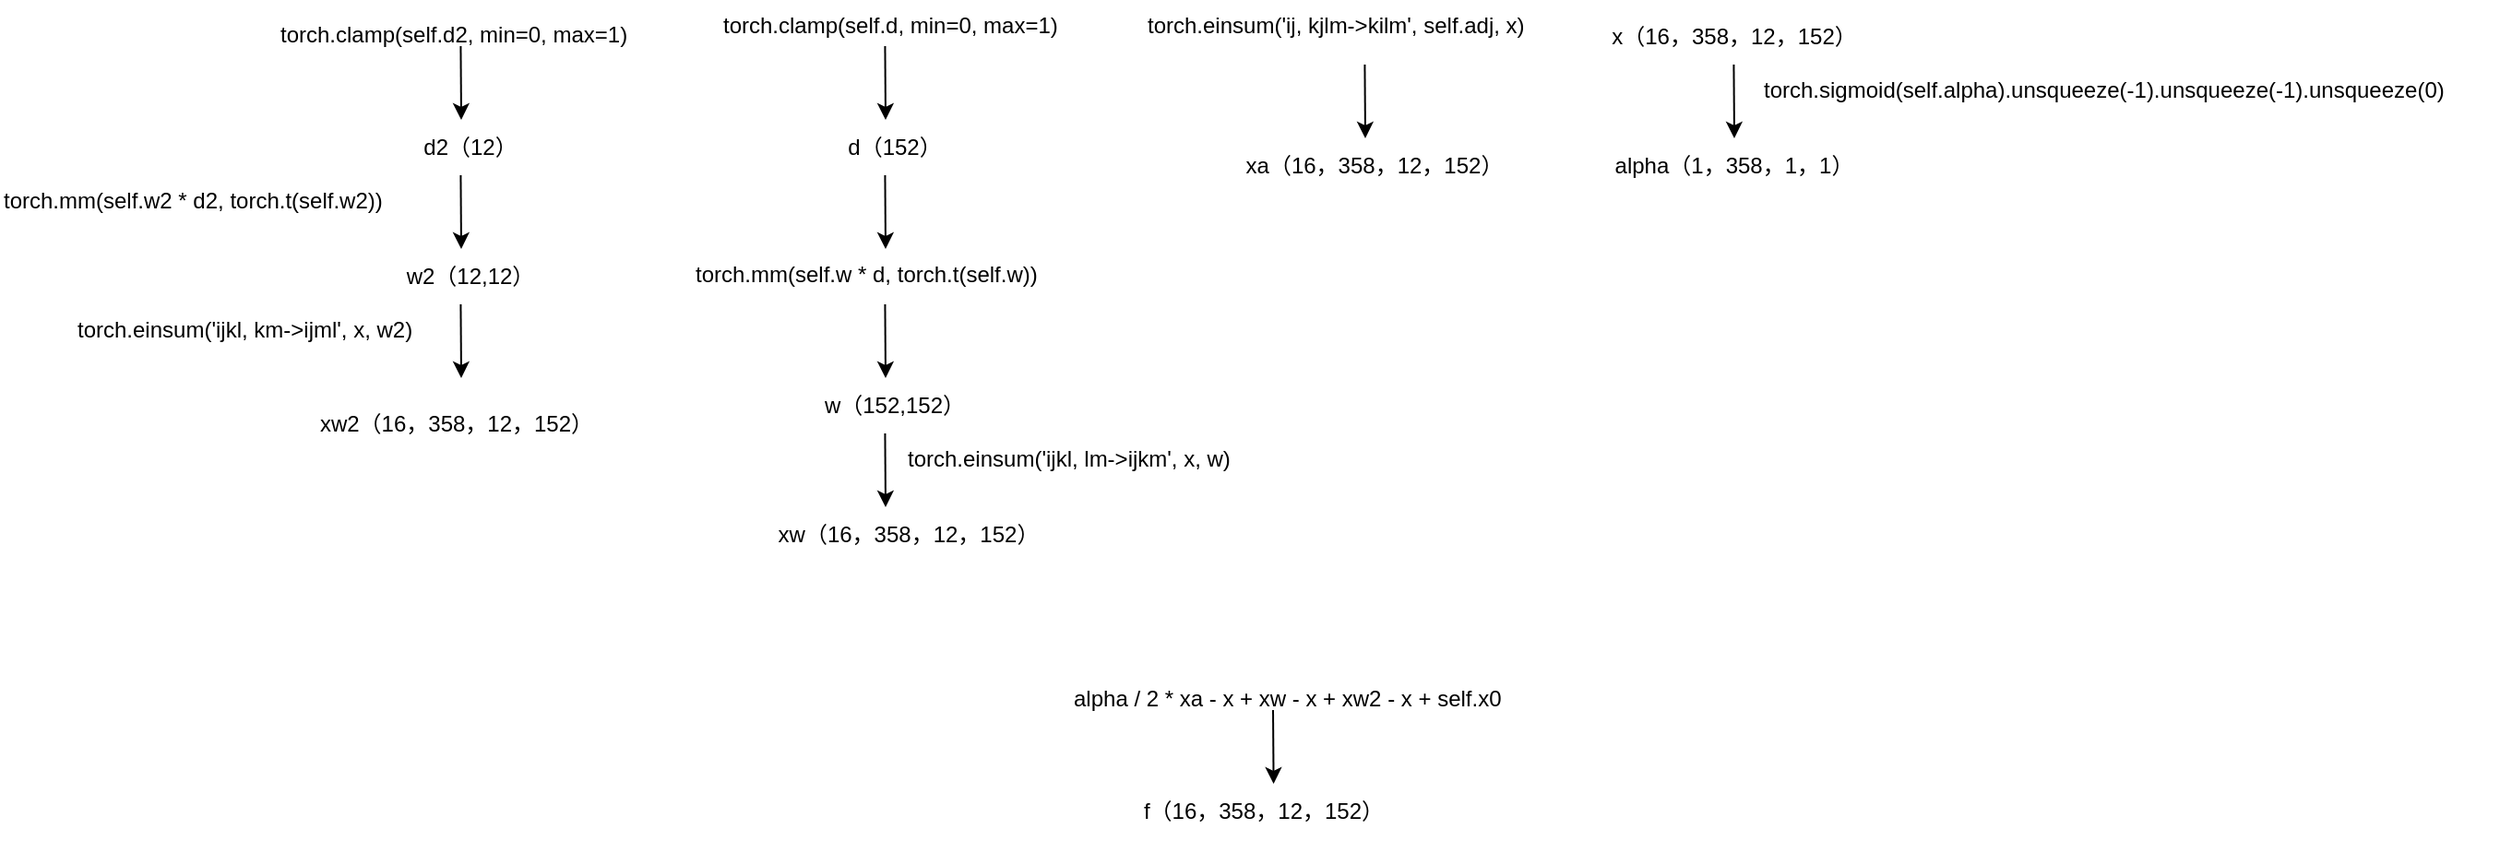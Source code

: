 <mxfile version="25.0.3">
  <diagram name="第 1 页" id="PVPRCsevbzZnFHXkMFGo">
    <mxGraphModel dx="1987" dy="657" grid="1" gridSize="10" guides="1" tooltips="1" connect="1" arrows="1" fold="1" page="1" pageScale="1" pageWidth="827" pageHeight="1169" math="0" shadow="0">
      <root>
        <mxCell id="0" />
        <mxCell id="1" parent="0" />
        <mxCell id="Rd7MBk0ww_TVOZ5natJf-1" value="x（16，358，12，152）" style="text;strokeColor=none;align=center;fillColor=none;html=1;verticalAlign=middle;whiteSpace=wrap;rounded=0;" vertex="1" parent="1">
          <mxGeometry x="330" y="240" width="140" height="30" as="geometry" />
        </mxCell>
        <mxCell id="Rd7MBk0ww_TVOZ5natJf-2" value="" style="endArrow=classic;html=1;rounded=0;" edge="1" parent="1">
          <mxGeometry width="50" height="50" relative="1" as="geometry">
            <mxPoint x="399.71" y="270" as="sourcePoint" />
            <mxPoint x="400" y="310" as="targetPoint" />
          </mxGeometry>
        </mxCell>
        <UserObject label="torch.sigmoid(self.alpha).unsqueeze(-1).unsqueeze(-1).unsqueeze(0)" id="Rd7MBk0ww_TVOZ5natJf-3">
          <mxCell style="text;whiteSpace=wrap;html=1;" vertex="1" parent="1">
            <mxGeometry x="414" y="270" width="400" height="40" as="geometry" />
          </mxCell>
        </UserObject>
        <mxCell id="Rd7MBk0ww_TVOZ5natJf-5" value="alpha（1，358，1，1）" style="text;strokeColor=none;align=center;fillColor=none;html=1;verticalAlign=middle;whiteSpace=wrap;rounded=0;" vertex="1" parent="1">
          <mxGeometry x="330" y="310" width="140" height="30" as="geometry" />
        </mxCell>
        <UserObject label="torch.einsum(&#39;ij, kjlm-&gt;kilm&#39;, self.adj, x)" id="Rd7MBk0ww_TVOZ5natJf-6">
          <mxCell style="text;whiteSpace=wrap;html=1;" vertex="1" parent="1">
            <mxGeometry x="80" y="235" width="240" height="40" as="geometry" />
          </mxCell>
        </UserObject>
        <mxCell id="Rd7MBk0ww_TVOZ5natJf-7" value="" style="endArrow=classic;html=1;rounded=0;" edge="1" parent="1">
          <mxGeometry width="50" height="50" relative="1" as="geometry">
            <mxPoint x="199.71" y="270" as="sourcePoint" />
            <mxPoint x="200" y="310" as="targetPoint" />
          </mxGeometry>
        </mxCell>
        <mxCell id="Rd7MBk0ww_TVOZ5natJf-10" value="" style="endArrow=classic;html=1;rounded=0;" edge="1" parent="1">
          <mxGeometry width="50" height="50" relative="1" as="geometry">
            <mxPoint x="150.0" y="620" as="sourcePoint" />
            <mxPoint x="150.29" y="660" as="targetPoint" />
          </mxGeometry>
        </mxCell>
        <mxCell id="Rd7MBk0ww_TVOZ5natJf-11" value="xa（16，358，12，152）" style="text;strokeColor=none;align=center;fillColor=none;html=1;verticalAlign=middle;whiteSpace=wrap;rounded=0;" vertex="1" parent="1">
          <mxGeometry x="130" y="310" width="150" height="30" as="geometry" />
        </mxCell>
        <UserObject label="torch.clamp(self.d, min=0, max=1)" id="Rd7MBk0ww_TVOZ5natJf-12">
          <mxCell style="text;whiteSpace=wrap;html=1;" vertex="1" parent="1">
            <mxGeometry x="-150" y="235" width="210" height="40" as="geometry" />
          </mxCell>
        </UserObject>
        <mxCell id="Rd7MBk0ww_TVOZ5natJf-13" value="" style="endArrow=classic;html=1;rounded=0;" edge="1" parent="1">
          <mxGeometry width="50" height="50" relative="1" as="geometry">
            <mxPoint x="-60.29" y="260" as="sourcePoint" />
            <mxPoint x="-60" y="300" as="targetPoint" />
          </mxGeometry>
        </mxCell>
        <mxCell id="Rd7MBk0ww_TVOZ5natJf-14" value="d（152）" style="text;strokeColor=none;align=center;fillColor=none;html=1;verticalAlign=middle;whiteSpace=wrap;rounded=0;" vertex="1" parent="1">
          <mxGeometry x="-130" y="300" width="150" height="30" as="geometry" />
        </mxCell>
        <UserObject label="torch.mm(self.w * d, torch.t(self.w))" id="Rd7MBk0ww_TVOZ5natJf-15">
          <mxCell style="text;whiteSpace=wrap;html=1;" vertex="1" parent="1">
            <mxGeometry x="-165" y="370" width="220" height="40" as="geometry" />
          </mxCell>
        </UserObject>
        <mxCell id="Rd7MBk0ww_TVOZ5natJf-16" value="" style="endArrow=classic;html=1;rounded=0;" edge="1" parent="1">
          <mxGeometry width="50" height="50" relative="1" as="geometry">
            <mxPoint x="-60.29" y="330" as="sourcePoint" />
            <mxPoint x="-60" y="370" as="targetPoint" />
          </mxGeometry>
        </mxCell>
        <mxCell id="Rd7MBk0ww_TVOZ5natJf-17" value="" style="endArrow=classic;html=1;rounded=0;" edge="1" parent="1">
          <mxGeometry width="50" height="50" relative="1" as="geometry">
            <mxPoint x="-60.29" y="400" as="sourcePoint" />
            <mxPoint x="-60" y="440" as="targetPoint" />
          </mxGeometry>
        </mxCell>
        <mxCell id="Rd7MBk0ww_TVOZ5natJf-18" value="w（152,152）" style="text;strokeColor=none;align=center;fillColor=none;html=1;verticalAlign=middle;whiteSpace=wrap;rounded=0;" vertex="1" parent="1">
          <mxGeometry x="-130" y="440" width="150" height="30" as="geometry" />
        </mxCell>
        <mxCell id="Rd7MBk0ww_TVOZ5natJf-19" value="" style="endArrow=classic;html=1;rounded=0;" edge="1" parent="1">
          <mxGeometry width="50" height="50" relative="1" as="geometry">
            <mxPoint x="-60.29" y="470" as="sourcePoint" />
            <mxPoint x="-60" y="510" as="targetPoint" />
          </mxGeometry>
        </mxCell>
        <UserObject label="torch.einsum(&#39;ijkl, lm-&gt;ijkm&#39;, x, w)" id="Rd7MBk0ww_TVOZ5natJf-21">
          <mxCell style="text;whiteSpace=wrap;html=1;" vertex="1" parent="1">
            <mxGeometry x="-50" y="470" width="210" height="40" as="geometry" />
          </mxCell>
        </UserObject>
        <mxCell id="Rd7MBk0ww_TVOZ5natJf-22" value="xw（16，358，12，152）" style="text;strokeColor=none;align=center;fillColor=none;html=1;verticalAlign=middle;whiteSpace=wrap;rounded=0;" vertex="1" parent="1">
          <mxGeometry x="-125" y="510" width="155" height="30" as="geometry" />
        </mxCell>
        <UserObject label="torch.clamp(self.d2, min=0, max=1)" id="Rd7MBk0ww_TVOZ5natJf-23">
          <mxCell style="text;whiteSpace=wrap;html=1;" vertex="1" parent="1">
            <mxGeometry x="-390" y="240" width="220" height="40" as="geometry" />
          </mxCell>
        </UserObject>
        <mxCell id="Rd7MBk0ww_TVOZ5natJf-24" value="" style="endArrow=classic;html=1;rounded=0;" edge="1" parent="1">
          <mxGeometry width="50" height="50" relative="1" as="geometry">
            <mxPoint x="-290.29" y="260" as="sourcePoint" />
            <mxPoint x="-290" y="300" as="targetPoint" />
          </mxGeometry>
        </mxCell>
        <mxCell id="Rd7MBk0ww_TVOZ5natJf-25" value="d2（12）" style="text;strokeColor=none;align=center;fillColor=none;html=1;verticalAlign=middle;whiteSpace=wrap;rounded=0;" vertex="1" parent="1">
          <mxGeometry x="-360" y="300" width="150" height="30" as="geometry" />
        </mxCell>
        <UserObject label="torch.mm(self.w2 * d2, torch.t(self.w2))" id="Rd7MBk0ww_TVOZ5natJf-26">
          <mxCell style="text;whiteSpace=wrap;html=1;" vertex="1" parent="1">
            <mxGeometry x="-540" y="330" width="240" height="40" as="geometry" />
          </mxCell>
        </UserObject>
        <mxCell id="Rd7MBk0ww_TVOZ5natJf-27" value="" style="endArrow=classic;html=1;rounded=0;" edge="1" parent="1">
          <mxGeometry width="50" height="50" relative="1" as="geometry">
            <mxPoint x="-290.29" y="330" as="sourcePoint" />
            <mxPoint x="-290" y="370" as="targetPoint" />
          </mxGeometry>
        </mxCell>
        <mxCell id="Rd7MBk0ww_TVOZ5natJf-28" value="w2（12,12）" style="text;strokeColor=none;align=center;fillColor=none;html=1;verticalAlign=middle;whiteSpace=wrap;rounded=0;" vertex="1" parent="1">
          <mxGeometry x="-360" y="370" width="150" height="30" as="geometry" />
        </mxCell>
        <UserObject label="torch.einsum(&#39;ijkl, km-&gt;ijml&#39;, x, w2)" id="Rd7MBk0ww_TVOZ5natJf-29">
          <mxCell style="text;whiteSpace=wrap;html=1;" vertex="1" parent="1">
            <mxGeometry x="-500" y="400" width="220" height="40" as="geometry" />
          </mxCell>
        </UserObject>
        <mxCell id="Rd7MBk0ww_TVOZ5natJf-30" value="" style="endArrow=classic;html=1;rounded=0;" edge="1" parent="1">
          <mxGeometry width="50" height="50" relative="1" as="geometry">
            <mxPoint x="-290.29" y="400" as="sourcePoint" />
            <mxPoint x="-290" y="440" as="targetPoint" />
          </mxGeometry>
        </mxCell>
        <mxCell id="Rd7MBk0ww_TVOZ5natJf-32" value="xw2（16，358，12，152）" style="text;strokeColor=none;align=center;fillColor=none;html=1;verticalAlign=middle;whiteSpace=wrap;rounded=0;" vertex="1" parent="1">
          <mxGeometry x="-375" y="450" width="165" height="30" as="geometry" />
        </mxCell>
        <mxCell id="Rd7MBk0ww_TVOZ5natJf-34" value="alpha / 2 * xa - x + xw - x + xw2 - x + self.x0" style="text;whiteSpace=wrap;html=1;" vertex="1" parent="1">
          <mxGeometry x="40" y="600" width="270" height="40" as="geometry" />
        </mxCell>
        <mxCell id="Rd7MBk0ww_TVOZ5natJf-35" value="f（16，358，12，152）" style="text;strokeColor=none;align=center;fillColor=none;html=1;verticalAlign=middle;whiteSpace=wrap;rounded=0;" vertex="1" parent="1">
          <mxGeometry x="70" y="660" width="150" height="30" as="geometry" />
        </mxCell>
      </root>
    </mxGraphModel>
  </diagram>
</mxfile>
